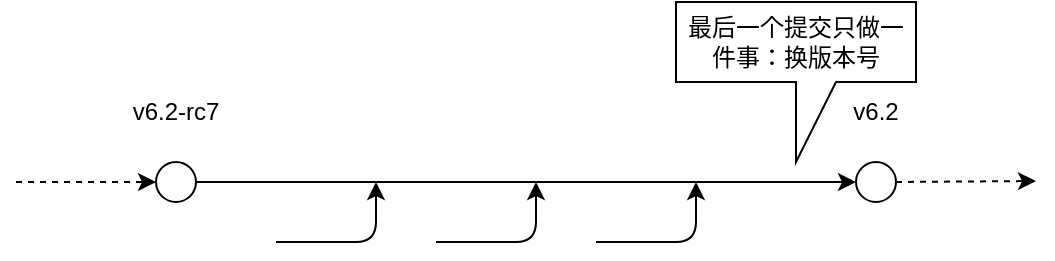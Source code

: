 <mxfile version="20.8.10" type="device"><diagram name="Page-1" id="_YNxPxap_y9UmtAF_nTW"><mxGraphModel dx="1173" dy="767" grid="1" gridSize="10" guides="1" tooltips="1" connect="1" arrows="1" fold="1" page="1" pageScale="1" pageWidth="850" pageHeight="1100" math="0" shadow="0"><root><mxCell id="0"/><mxCell id="1" parent="0"/><mxCell id="dy4-aQQsAtWrz5TYH5hO-3" value="" style="ellipse;whiteSpace=wrap;html=1;aspect=fixed;" vertex="1" parent="1"><mxGeometry x="90" y="190" width="20" height="20" as="geometry"/></mxCell><mxCell id="dy4-aQQsAtWrz5TYH5hO-4" value="" style="endArrow=classic;html=1;rounded=0;exitX=1;exitY=0.5;exitDx=0;exitDy=0;entryX=0;entryY=0.5;entryDx=0;entryDy=0;" edge="1" parent="1" source="dy4-aQQsAtWrz5TYH5hO-3" target="dy4-aQQsAtWrz5TYH5hO-18"><mxGeometry width="50" height="50" relative="1" as="geometry"><mxPoint x="400" y="320" as="sourcePoint"/><mxPoint x="360" y="200" as="targetPoint"/></mxGeometry></mxCell><mxCell id="dy4-aQQsAtWrz5TYH5hO-11" value="" style="endArrow=classic;html=1;rounded=1;" edge="1" parent="1"><mxGeometry width="50" height="50" relative="1" as="geometry"><mxPoint x="150" y="230" as="sourcePoint"/><mxPoint x="200" y="200" as="targetPoint"/><Array as="points"><mxPoint x="200" y="230"/></Array></mxGeometry></mxCell><mxCell id="dy4-aQQsAtWrz5TYH5hO-12" value="" style="endArrow=classic;html=1;rounded=1;" edge="1" parent="1"><mxGeometry width="50" height="50" relative="1" as="geometry"><mxPoint x="230" y="230" as="sourcePoint"/><mxPoint x="280" y="200" as="targetPoint"/><Array as="points"><mxPoint x="280" y="230"/></Array></mxGeometry></mxCell><mxCell id="dy4-aQQsAtWrz5TYH5hO-13" value="" style="endArrow=classic;html=1;rounded=1;" edge="1" parent="1"><mxGeometry width="50" height="50" relative="1" as="geometry"><mxPoint x="310" y="230" as="sourcePoint"/><mxPoint x="360" y="200" as="targetPoint"/><Array as="points"><mxPoint x="360" y="230"/></Array></mxGeometry></mxCell><mxCell id="dy4-aQQsAtWrz5TYH5hO-15" value="v6.2-rc7" style="text;html=1;strokeColor=none;fillColor=none;align=center;verticalAlign=middle;whiteSpace=wrap;rounded=0;" vertex="1" parent="1"><mxGeometry x="70" y="150" width="60" height="30" as="geometry"/></mxCell><mxCell id="dy4-aQQsAtWrz5TYH5hO-16" value="v6.2" style="text;html=1;strokeColor=none;fillColor=none;align=center;verticalAlign=middle;whiteSpace=wrap;rounded=0;" vertex="1" parent="1"><mxGeometry x="420" y="150" width="60" height="30" as="geometry"/></mxCell><mxCell id="dy4-aQQsAtWrz5TYH5hO-18" value="" style="ellipse;whiteSpace=wrap;html=1;aspect=fixed;" vertex="1" parent="1"><mxGeometry x="440" y="190" width="20" height="20" as="geometry"/></mxCell><mxCell id="dy4-aQQsAtWrz5TYH5hO-20" value="最后一个提交只做一件事：换版本号" style="shape=callout;whiteSpace=wrap;html=1;perimeter=calloutPerimeter;position2=0.5;size=40;position=0.5;" vertex="1" parent="1"><mxGeometry x="350" y="110" width="120" height="80" as="geometry"/></mxCell><mxCell id="dy4-aQQsAtWrz5TYH5hO-23" value="" style="endArrow=classic;html=1;rounded=1;entryX=0;entryY=0.5;entryDx=0;entryDy=0;dashed=1;" edge="1" parent="1" target="dy4-aQQsAtWrz5TYH5hO-3"><mxGeometry width="50" height="50" relative="1" as="geometry"><mxPoint x="20" y="200" as="sourcePoint"/><mxPoint x="390" y="300" as="targetPoint"/></mxGeometry></mxCell><mxCell id="dy4-aQQsAtWrz5TYH5hO-24" value="" style="endArrow=classic;html=1;rounded=1;entryX=0;entryY=0.5;entryDx=0;entryDy=0;dashed=1;exitX=1;exitY=0.5;exitDx=0;exitDy=0;" edge="1" parent="1" source="dy4-aQQsAtWrz5TYH5hO-18"><mxGeometry width="50" height="50" relative="1" as="geometry"><mxPoint x="460" y="199.5" as="sourcePoint"/><mxPoint x="530" y="199.5" as="targetPoint"/></mxGeometry></mxCell></root></mxGraphModel></diagram></mxfile>